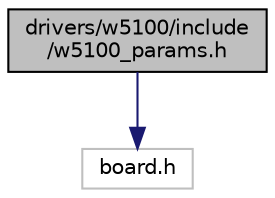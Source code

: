digraph "drivers/w5100/include/w5100_params.h"
{
 // LATEX_PDF_SIZE
  edge [fontname="Helvetica",fontsize="10",labelfontname="Helvetica",labelfontsize="10"];
  node [fontname="Helvetica",fontsize="10",shape=record];
  Node1 [label="drivers/w5100/include\l/w5100_params.h",height=0.2,width=0.4,color="black", fillcolor="grey75", style="filled", fontcolor="black",tooltip="Default parameters for W5100 Ethernet devices."];
  Node1 -> Node2 [color="midnightblue",fontsize="10",style="solid",fontname="Helvetica"];
  Node2 [label="board.h",height=0.2,width=0.4,color="grey75", fillcolor="white", style="filled",tooltip=" "];
}
